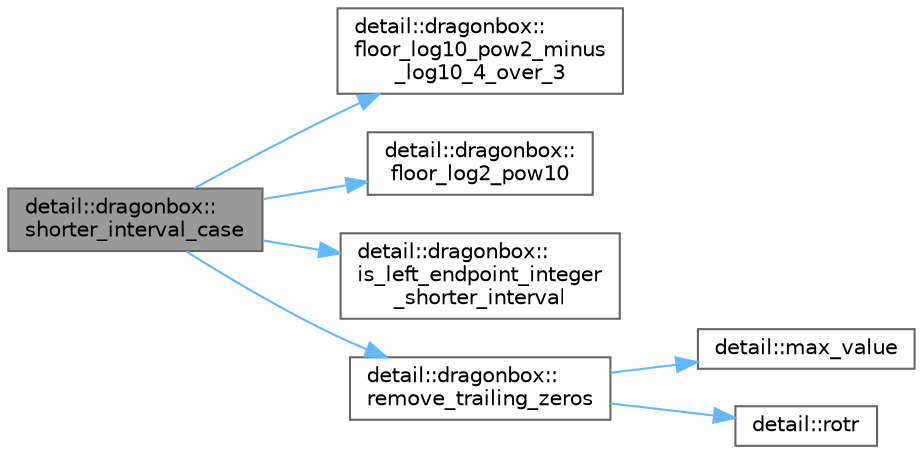 digraph "detail::dragonbox::shorter_interval_case"
{
 // LATEX_PDF_SIZE
  bgcolor="transparent";
  edge [fontname=Helvetica,fontsize=10,labelfontname=Helvetica,labelfontsize=10];
  node [fontname=Helvetica,fontsize=10,shape=box,height=0.2,width=0.4];
  rankdir="LR";
  Node1 [id="Node000001",label="detail::dragonbox::\lshorter_interval_case",height=0.2,width=0.4,color="gray40", fillcolor="grey60", style="filled", fontcolor="black",tooltip=" "];
  Node1 -> Node2 [id="edge1_Node000001_Node000002",color="steelblue1",style="solid",tooltip=" "];
  Node2 [id="Node000002",label="detail::dragonbox::\lfloor_log10_pow2_minus\l_log10_4_over_3",height=0.2,width=0.4,color="grey40", fillcolor="white", style="filled",URL="$namespacedetail_1_1dragonbox.html#ad27e009c1c90f5460e54f2f36c01edac",tooltip=" "];
  Node1 -> Node3 [id="edge2_Node000001_Node000003",color="steelblue1",style="solid",tooltip=" "];
  Node3 [id="Node000003",label="detail::dragonbox::\lfloor_log2_pow10",height=0.2,width=0.4,color="grey40", fillcolor="white", style="filled",URL="$namespacedetail_1_1dragonbox.html#aa3840e47a7610ff72087d1c812c343da",tooltip=" "];
  Node1 -> Node4 [id="edge3_Node000001_Node000004",color="steelblue1",style="solid",tooltip=" "];
  Node4 [id="Node000004",label="detail::dragonbox::\lis_left_endpoint_integer\l_shorter_interval",height=0.2,width=0.4,color="grey40", fillcolor="white", style="filled",URL="$namespacedetail_1_1dragonbox.html#a61164046bdee984053960a75ee82a206",tooltip=" "];
  Node1 -> Node5 [id="edge4_Node000001_Node000005",color="steelblue1",style="solid",tooltip=" "];
  Node5 [id="Node000005",label="detail::dragonbox::\lremove_trailing_zeros",height=0.2,width=0.4,color="grey40", fillcolor="white", style="filled",URL="$namespacedetail_1_1dragonbox.html#a8d87f6c965998f492af756574b3c015d",tooltip=" "];
  Node5 -> Node6 [id="edge5_Node000005_Node000006",color="steelblue1",style="solid",tooltip=" "];
  Node6 [id="Node000006",label="detail::max_value",height=0.2,width=0.4,color="grey40", fillcolor="white", style="filled",URL="$namespacedetail.html#a45c2130c44ebe54179eafcee3cda2bfb",tooltip=" "];
  Node5 -> Node7 [id="edge6_Node000005_Node000007",color="steelblue1",style="solid",tooltip=" "];
  Node7 [id="Node000007",label="detail::rotr",height=0.2,width=0.4,color="grey40", fillcolor="white", style="filled",URL="$namespacedetail.html#aab6225bb14a939a649bb1600de751c56",tooltip=" "];
}
